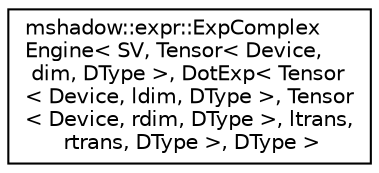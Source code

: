 digraph "Graphical Class Hierarchy"
{
 // LATEX_PDF_SIZE
  edge [fontname="Helvetica",fontsize="10",labelfontname="Helvetica",labelfontsize="10"];
  node [fontname="Helvetica",fontsize="10",shape=record];
  rankdir="LR";
  Node0 [label="mshadow::expr::ExpComplex\lEngine\< SV, Tensor\< Device,\l dim, DType \>, DotExp\< Tensor\l\< Device, ldim, DType \>, Tensor\l\< Device, rdim, DType \>, ltrans,\l rtrans, DType \>, DType \>",height=0.2,width=0.4,color="black", fillcolor="white", style="filled",URL="$structmshadow_1_1expr_1_1ExpComplexEngine_3_01SV_00_01Tensor_3_01Device_00_01dim_00_01DType_01_47b13e79d3de637ccc415ee1b719a03c4.html",tooltip=" "];
}
